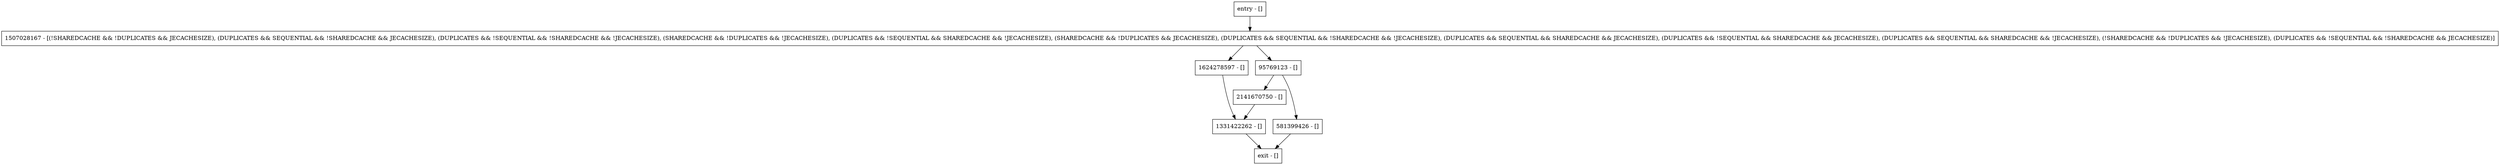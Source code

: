 digraph <init> {
node [shape=record];
581399426 [label="581399426 - []"];
entry [label="entry - []"];
exit [label="exit - []"];
1624278597 [label="1624278597 - []"];
1331422262 [label="1331422262 - []"];
1507028167 [label="1507028167 - [(!SHAREDCACHE && !DUPLICATES && JECACHESIZE), (DUPLICATES && SEQUENTIAL && !SHAREDCACHE && JECACHESIZE), (DUPLICATES && !SEQUENTIAL && !SHAREDCACHE && !JECACHESIZE), (SHAREDCACHE && !DUPLICATES && !JECACHESIZE), (DUPLICATES && !SEQUENTIAL && SHAREDCACHE && !JECACHESIZE), (SHAREDCACHE && !DUPLICATES && JECACHESIZE), (DUPLICATES && SEQUENTIAL && !SHAREDCACHE && !JECACHESIZE), (DUPLICATES && SEQUENTIAL && SHAREDCACHE && JECACHESIZE), (DUPLICATES && !SEQUENTIAL && SHAREDCACHE && JECACHESIZE), (DUPLICATES && SEQUENTIAL && SHAREDCACHE && !JECACHESIZE), (!SHAREDCACHE && !DUPLICATES && !JECACHESIZE), (DUPLICATES && !SEQUENTIAL && !SHAREDCACHE && JECACHESIZE)]"];
2141670750 [label="2141670750 - []"];
95769123 [label="95769123 - []"];
entry;
exit;
581399426 -> exit;
entry -> 1507028167;
1624278597 -> 1331422262;
1331422262 -> exit;
1507028167 -> 1624278597;
1507028167 -> 95769123;
2141670750 -> 1331422262;
95769123 -> 581399426;
95769123 -> 2141670750;
}
